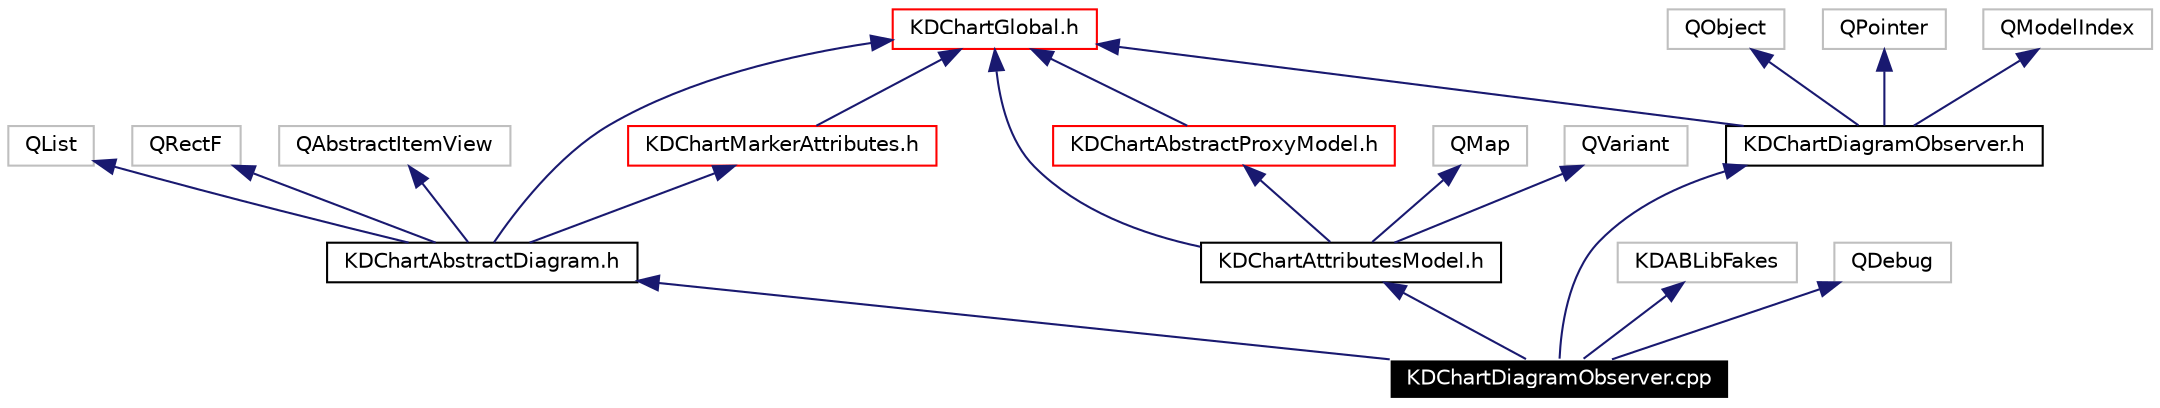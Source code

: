 digraph G
{
  edge [fontname="Helvetica",fontsize=10,labelfontname="Helvetica",labelfontsize=10];
  node [fontname="Helvetica",fontsize=10,shape=record];
  Node1449 [label="KDChartDiagramObserver.cpp",height=0.2,width=0.4,color="white", fillcolor="black", style="filled" fontcolor="white"];
  Node1450 -> Node1449 [dir=back,color="midnightblue",fontsize=10,style="solid",fontname="Helvetica"];
  Node1450 [label="KDChartAbstractDiagram.h",height=0.2,width=0.4,color="black",URL="$_k_d_chart_abstract_diagram_8h.html"];
  Node1451 -> Node1450 [dir=back,color="midnightblue",fontsize=10,style="solid",fontname="Helvetica"];
  Node1451 [label="QList",height=0.2,width=0.4,color="grey75"];
  Node1452 -> Node1450 [dir=back,color="midnightblue",fontsize=10,style="solid",fontname="Helvetica"];
  Node1452 [label="QRectF",height=0.2,width=0.4,color="grey75"];
  Node1453 -> Node1450 [dir=back,color="midnightblue",fontsize=10,style="solid",fontname="Helvetica"];
  Node1453 [label="QAbstractItemView",height=0.2,width=0.4,color="grey75"];
  Node1454 -> Node1450 [dir=back,color="midnightblue",fontsize=10,style="solid",fontname="Helvetica"];
  Node1454 [label="KDChartGlobal.h",height=0.2,width=0.4,color="red",URL="$_k_d_chart_global_8h.html"];
  Node1460 -> Node1450 [dir=back,color="midnightblue",fontsize=10,style="solid",fontname="Helvetica"];
  Node1460 [label="KDChartMarkerAttributes.h",height=0.2,width=0.4,color="red",URL="$_k_d_chart_marker_attributes_8h.html"];
  Node1454 -> Node1460 [dir=back,color="midnightblue",fontsize=10,style="solid",fontname="Helvetica"];
  Node1462 -> Node1449 [dir=back,color="midnightblue",fontsize=10,style="solid",fontname="Helvetica"];
  Node1462 [label="KDChartDiagramObserver.h",height=0.2,width=0.4,color="black",URL="$_k_d_chart_diagram_observer_8h.html"];
  Node1454 -> Node1462 [dir=back,color="midnightblue",fontsize=10,style="solid",fontname="Helvetica"];
  Node1463 -> Node1462 [dir=back,color="midnightblue",fontsize=10,style="solid",fontname="Helvetica"];
  Node1463 [label="QObject",height=0.2,width=0.4,color="grey75"];
  Node1464 -> Node1462 [dir=back,color="midnightblue",fontsize=10,style="solid",fontname="Helvetica"];
  Node1464 [label="QPointer",height=0.2,width=0.4,color="grey75"];
  Node1465 -> Node1462 [dir=back,color="midnightblue",fontsize=10,style="solid",fontname="Helvetica"];
  Node1465 [label="QModelIndex",height=0.2,width=0.4,color="grey75"];
  Node1466 -> Node1449 [dir=back,color="midnightblue",fontsize=10,style="solid",fontname="Helvetica"];
  Node1466 [label="KDChartAttributesModel.h",height=0.2,width=0.4,color="black",URL="$_k_d_chart_attributes_model_8h.html"];
  Node1467 -> Node1466 [dir=back,color="midnightblue",fontsize=10,style="solid",fontname="Helvetica"];
  Node1467 [label="KDChartAbstractProxyModel.h",height=0.2,width=0.4,color="red",URL="$_k_d_chart_abstract_proxy_model_8h.html"];
  Node1454 -> Node1467 [dir=back,color="midnightblue",fontsize=10,style="solid",fontname="Helvetica"];
  Node1469 -> Node1466 [dir=back,color="midnightblue",fontsize=10,style="solid",fontname="Helvetica"];
  Node1469 [label="QMap",height=0.2,width=0.4,color="grey75"];
  Node1470 -> Node1466 [dir=back,color="midnightblue",fontsize=10,style="solid",fontname="Helvetica"];
  Node1470 [label="QVariant",height=0.2,width=0.4,color="grey75"];
  Node1454 -> Node1466 [dir=back,color="midnightblue",fontsize=10,style="solid",fontname="Helvetica"];
  Node1471 -> Node1449 [dir=back,color="midnightblue",fontsize=10,style="solid",fontname="Helvetica"];
  Node1471 [label="KDABLibFakes",height=0.2,width=0.4,color="grey75"];
  Node1472 -> Node1449 [dir=back,color="midnightblue",fontsize=10,style="solid",fontname="Helvetica"];
  Node1472 [label="QDebug",height=0.2,width=0.4,color="grey75"];
}
